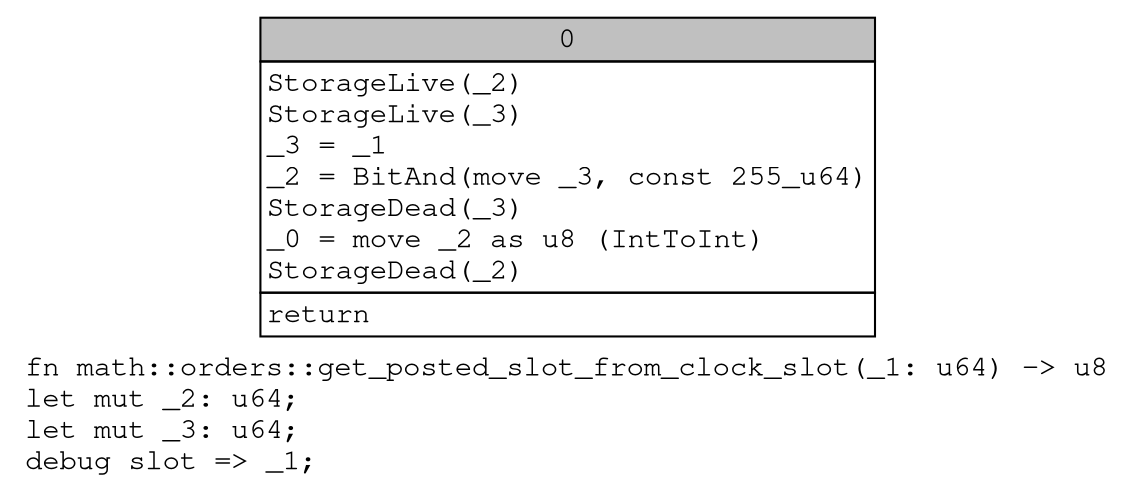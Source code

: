 digraph Mir_0_2626 {
    graph [fontname="Courier, monospace"];
    node [fontname="Courier, monospace"];
    edge [fontname="Courier, monospace"];
    label=<fn math::orders::get_posted_slot_from_clock_slot(_1: u64) -&gt; u8<br align="left"/>let mut _2: u64;<br align="left"/>let mut _3: u64;<br align="left"/>debug slot =&gt; _1;<br align="left"/>>;
    bb0__0_2626 [shape="none", label=<<table border="0" cellborder="1" cellspacing="0"><tr><td bgcolor="gray" align="center" colspan="1">0</td></tr><tr><td align="left" balign="left">StorageLive(_2)<br/>StorageLive(_3)<br/>_3 = _1<br/>_2 = BitAnd(move _3, const 255_u64)<br/>StorageDead(_3)<br/>_0 = move _2 as u8 (IntToInt)<br/>StorageDead(_2)<br/></td></tr><tr><td align="left">return</td></tr></table>>];
}
